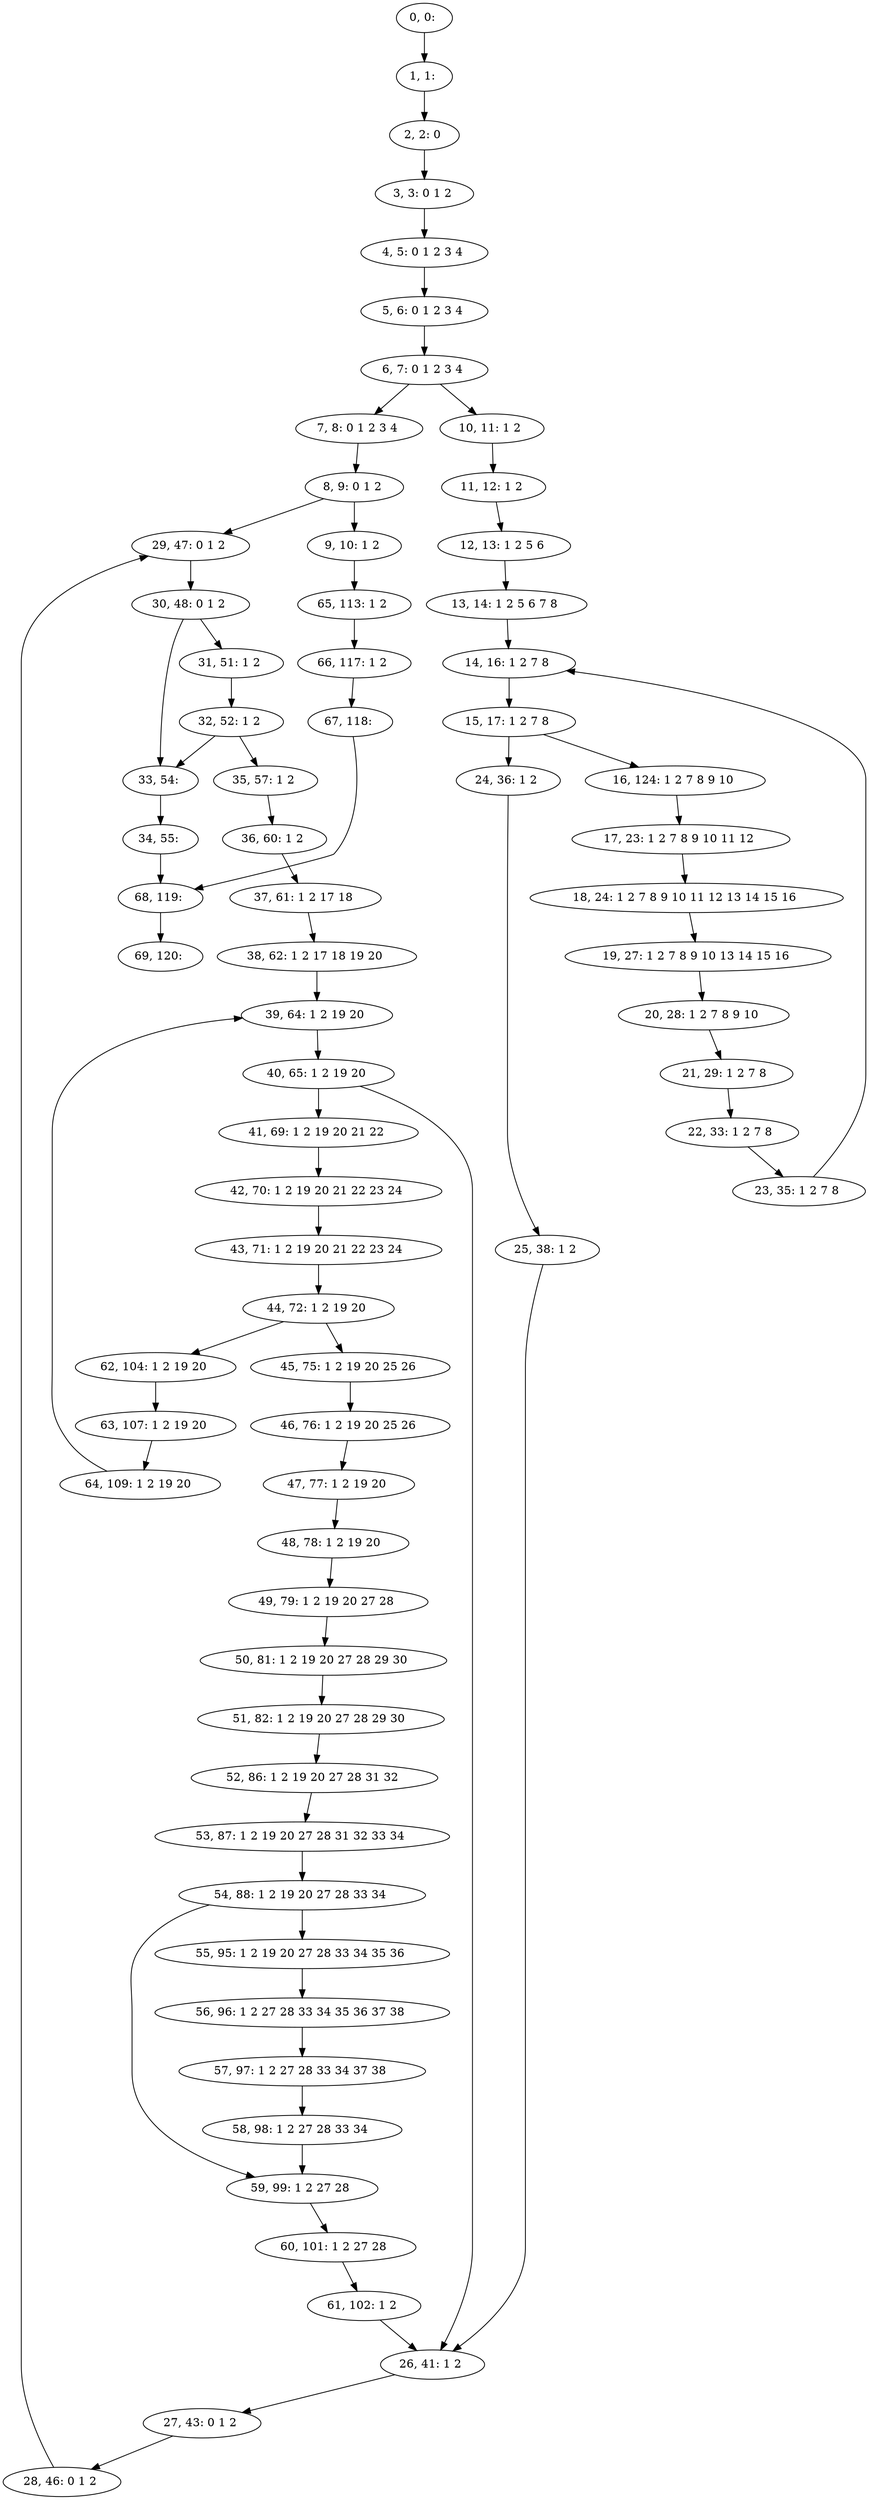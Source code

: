 digraph G {
0[label="0, 0: "];
1[label="1, 1: "];
2[label="2, 2: 0 "];
3[label="3, 3: 0 1 2 "];
4[label="4, 5: 0 1 2 3 4 "];
5[label="5, 6: 0 1 2 3 4 "];
6[label="6, 7: 0 1 2 3 4 "];
7[label="7, 8: 0 1 2 3 4 "];
8[label="8, 9: 0 1 2 "];
9[label="9, 10: 1 2 "];
10[label="10, 11: 1 2 "];
11[label="11, 12: 1 2 "];
12[label="12, 13: 1 2 5 6 "];
13[label="13, 14: 1 2 5 6 7 8 "];
14[label="14, 16: 1 2 7 8 "];
15[label="15, 17: 1 2 7 8 "];
16[label="16, 124: 1 2 7 8 9 10 "];
17[label="17, 23: 1 2 7 8 9 10 11 12 "];
18[label="18, 24: 1 2 7 8 9 10 11 12 13 14 15 16 "];
19[label="19, 27: 1 2 7 8 9 10 13 14 15 16 "];
20[label="20, 28: 1 2 7 8 9 10 "];
21[label="21, 29: 1 2 7 8 "];
22[label="22, 33: 1 2 7 8 "];
23[label="23, 35: 1 2 7 8 "];
24[label="24, 36: 1 2 "];
25[label="25, 38: 1 2 "];
26[label="26, 41: 1 2 "];
27[label="27, 43: 0 1 2 "];
28[label="28, 46: 0 1 2 "];
29[label="29, 47: 0 1 2 "];
30[label="30, 48: 0 1 2 "];
31[label="31, 51: 1 2 "];
32[label="32, 52: 1 2 "];
33[label="33, 54: "];
34[label="34, 55: "];
35[label="35, 57: 1 2 "];
36[label="36, 60: 1 2 "];
37[label="37, 61: 1 2 17 18 "];
38[label="38, 62: 1 2 17 18 19 20 "];
39[label="39, 64: 1 2 19 20 "];
40[label="40, 65: 1 2 19 20 "];
41[label="41, 69: 1 2 19 20 21 22 "];
42[label="42, 70: 1 2 19 20 21 22 23 24 "];
43[label="43, 71: 1 2 19 20 21 22 23 24 "];
44[label="44, 72: 1 2 19 20 "];
45[label="45, 75: 1 2 19 20 25 26 "];
46[label="46, 76: 1 2 19 20 25 26 "];
47[label="47, 77: 1 2 19 20 "];
48[label="48, 78: 1 2 19 20 "];
49[label="49, 79: 1 2 19 20 27 28 "];
50[label="50, 81: 1 2 19 20 27 28 29 30 "];
51[label="51, 82: 1 2 19 20 27 28 29 30 "];
52[label="52, 86: 1 2 19 20 27 28 31 32 "];
53[label="53, 87: 1 2 19 20 27 28 31 32 33 34 "];
54[label="54, 88: 1 2 19 20 27 28 33 34 "];
55[label="55, 95: 1 2 19 20 27 28 33 34 35 36 "];
56[label="56, 96: 1 2 27 28 33 34 35 36 37 38 "];
57[label="57, 97: 1 2 27 28 33 34 37 38 "];
58[label="58, 98: 1 2 27 28 33 34 "];
59[label="59, 99: 1 2 27 28 "];
60[label="60, 101: 1 2 27 28 "];
61[label="61, 102: 1 2 "];
62[label="62, 104: 1 2 19 20 "];
63[label="63, 107: 1 2 19 20 "];
64[label="64, 109: 1 2 19 20 "];
65[label="65, 113: 1 2 "];
66[label="66, 117: 1 2 "];
67[label="67, 118: "];
68[label="68, 119: "];
69[label="69, 120: "];
0->1 ;
1->2 ;
2->3 ;
3->4 ;
4->5 ;
5->6 ;
6->7 ;
6->10 ;
7->8 ;
8->9 ;
8->29 ;
9->65 ;
10->11 ;
11->12 ;
12->13 ;
13->14 ;
14->15 ;
15->16 ;
15->24 ;
16->17 ;
17->18 ;
18->19 ;
19->20 ;
20->21 ;
21->22 ;
22->23 ;
23->14 ;
24->25 ;
25->26 ;
26->27 ;
27->28 ;
28->29 ;
29->30 ;
30->31 ;
30->33 ;
31->32 ;
32->33 ;
32->35 ;
33->34 ;
34->68 ;
35->36 ;
36->37 ;
37->38 ;
38->39 ;
39->40 ;
40->41 ;
40->26 ;
41->42 ;
42->43 ;
43->44 ;
44->45 ;
44->62 ;
45->46 ;
46->47 ;
47->48 ;
48->49 ;
49->50 ;
50->51 ;
51->52 ;
52->53 ;
53->54 ;
54->55 ;
54->59 ;
55->56 ;
56->57 ;
57->58 ;
58->59 ;
59->60 ;
60->61 ;
61->26 ;
62->63 ;
63->64 ;
64->39 ;
65->66 ;
66->67 ;
67->68 ;
68->69 ;
}
